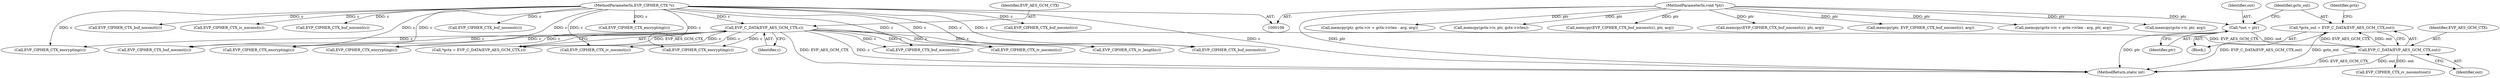 digraph "0_openssl_00d965474b22b54e4275232bc71ee0c699c5cd21_0@pointer" {
"1000532" [label="(Call,*gctx_out = EVP_C_DATA(EVP_AES_GCM_CTX,out))"];
"1000534" [label="(Call,EVP_C_DATA(EVP_AES_GCM_CTX,out))"];
"1000117" [label="(Call,EVP_C_DATA(EVP_AES_GCM_CTX,c))"];
"1000109" [label="(MethodParameterIn,EVP_CIPHER_CTX *c)"];
"1000528" [label="(Call,*out = ptr)"];
"1000112" [label="(MethodParameterIn,void *ptr)"];
"1000423" [label="(Call,EVP_CIPHER_CTX_encrypting(c))"];
"1000119" [label="(Identifier,c)"];
"1000138" [label="(Call,EVP_CIPHER_CTX_iv_length(c))"];
"1000532" [label="(Call,*gctx_out = EVP_C_DATA(EVP_AES_GCM_CTX,out))"];
"1000528" [label="(Call,*out = ptr)"];
"1000225" [label="(Call,EVP_CIPHER_CTX_encrypting(c))"];
"1000115" [label="(Call,*gctx = EVP_C_DATA(EVP_AES_GCM_CTX,c))"];
"1000481" [label="(Call,EVP_CIPHER_CTX_buf_noconst(c))"];
"1000315" [label="(Call,EVP_CIPHER_CTX_encrypting(c))"];
"1000498" [label="(Call,EVP_CIPHER_CTX_encrypting(c))"];
"1000465" [label="(Call,EVP_CIPHER_CTX_buf_noconst(c))"];
"1000109" [label="(MethodParameterIn,EVP_CIPHER_CTX *c)"];
"1000229" [label="(Call,memcpy(EVP_CIPHER_CTX_buf_noconst(c), ptr, arg))"];
"1000529" [label="(Identifier,out)"];
"1000536" [label="(Identifier,out)"];
"1000535" [label="(Identifier,EVP_AES_GCM_CTX)"];
"1000188" [label="(Call,EVP_CIPHER_CTX_iv_noconst(c))"];
"1000264" [label="(Call,EVP_CIPHER_CTX_buf_noconst(c))"];
"1000464" [label="(Call,memcpy(EVP_CIPHER_CTX_buf_noconst(c), ptr, arg))"];
"1000262" [label="(Call,memcpy(ptr, EVP_CIPHER_CTX_buf_noconst(c), arg))"];
"1000530" [label="(Identifier,ptr)"];
"1000230" [label="(Call,EVP_CIPHER_CTX_buf_noconst(c))"];
"1000572" [label="(Call,EVP_CIPHER_CTX_iv_noconst(c))"];
"1000614" [label="(MethodReturn,static int)"];
"1000427" [label="(Call,memcpy(gctx->iv + gctx->ivlen - arg, ptr, arg))"];
"1000307" [label="(Call,memcpy(gctx->iv, ptr, arg))"];
"1000533" [label="(Identifier,gctx_out)"];
"1000112" [label="(MethodParameterIn,void *ptr)"];
"1000526" [label="(Block,)"];
"1000534" [label="(Call,EVP_C_DATA(EVP_AES_GCM_CTX,out))"];
"1000488" [label="(Call,EVP_CIPHER_CTX_buf_noconst(c))"];
"1000253" [label="(Call,EVP_CIPHER_CTX_encrypting(c))"];
"1000505" [label="(Call,EVP_CIPHER_CTX_buf_noconst(c))"];
"1000380" [label="(Call,memcpy(ptr, gctx->iv + gctx->ivlen - arg, arg))"];
"1000540" [label="(Identifier,gctx)"];
"1000276" [label="(Call,memcpy(gctx->iv, ptr, gctx->ivlen))"];
"1000118" [label="(Identifier,EVP_AES_GCM_CTX)"];
"1000144" [label="(Call,EVP_CIPHER_CTX_iv_noconst(c))"];
"1000515" [label="(Call,EVP_CIPHER_CTX_buf_noconst(c))"];
"1000578" [label="(Call,EVP_CIPHER_CTX_iv_noconst(out))"];
"1000117" [label="(Call,EVP_C_DATA(EVP_AES_GCM_CTX,c))"];
"1000532" -> "1000526"  [label="AST: "];
"1000532" -> "1000534"  [label="CFG: "];
"1000533" -> "1000532"  [label="AST: "];
"1000534" -> "1000532"  [label="AST: "];
"1000540" -> "1000532"  [label="CFG: "];
"1000532" -> "1000614"  [label="DDG: gctx_out"];
"1000532" -> "1000614"  [label="DDG: EVP_C_DATA(EVP_AES_GCM_CTX,out)"];
"1000534" -> "1000532"  [label="DDG: EVP_AES_GCM_CTX"];
"1000534" -> "1000532"  [label="DDG: out"];
"1000534" -> "1000536"  [label="CFG: "];
"1000535" -> "1000534"  [label="AST: "];
"1000536" -> "1000534"  [label="AST: "];
"1000534" -> "1000614"  [label="DDG: out"];
"1000534" -> "1000614"  [label="DDG: EVP_AES_GCM_CTX"];
"1000117" -> "1000534"  [label="DDG: EVP_AES_GCM_CTX"];
"1000528" -> "1000534"  [label="DDG: out"];
"1000534" -> "1000578"  [label="DDG: out"];
"1000117" -> "1000115"  [label="AST: "];
"1000117" -> "1000119"  [label="CFG: "];
"1000118" -> "1000117"  [label="AST: "];
"1000119" -> "1000117"  [label="AST: "];
"1000115" -> "1000117"  [label="CFG: "];
"1000117" -> "1000614"  [label="DDG: EVP_AES_GCM_CTX"];
"1000117" -> "1000614"  [label="DDG: c"];
"1000117" -> "1000115"  [label="DDG: EVP_AES_GCM_CTX"];
"1000117" -> "1000115"  [label="DDG: c"];
"1000109" -> "1000117"  [label="DDG: c"];
"1000117" -> "1000138"  [label="DDG: c"];
"1000117" -> "1000188"  [label="DDG: c"];
"1000117" -> "1000225"  [label="DDG: c"];
"1000117" -> "1000230"  [label="DDG: c"];
"1000117" -> "1000253"  [label="DDG: c"];
"1000117" -> "1000264"  [label="DDG: c"];
"1000117" -> "1000315"  [label="DDG: c"];
"1000117" -> "1000423"  [label="DDG: c"];
"1000117" -> "1000465"  [label="DDG: c"];
"1000117" -> "1000572"  [label="DDG: c"];
"1000109" -> "1000108"  [label="AST: "];
"1000109" -> "1000614"  [label="DDG: c"];
"1000109" -> "1000138"  [label="DDG: c"];
"1000109" -> "1000144"  [label="DDG: c"];
"1000109" -> "1000188"  [label="DDG: c"];
"1000109" -> "1000225"  [label="DDG: c"];
"1000109" -> "1000230"  [label="DDG: c"];
"1000109" -> "1000253"  [label="DDG: c"];
"1000109" -> "1000264"  [label="DDG: c"];
"1000109" -> "1000315"  [label="DDG: c"];
"1000109" -> "1000423"  [label="DDG: c"];
"1000109" -> "1000465"  [label="DDG: c"];
"1000109" -> "1000481"  [label="DDG: c"];
"1000109" -> "1000488"  [label="DDG: c"];
"1000109" -> "1000498"  [label="DDG: c"];
"1000109" -> "1000505"  [label="DDG: c"];
"1000109" -> "1000515"  [label="DDG: c"];
"1000109" -> "1000572"  [label="DDG: c"];
"1000528" -> "1000526"  [label="AST: "];
"1000528" -> "1000530"  [label="CFG: "];
"1000529" -> "1000528"  [label="AST: "];
"1000530" -> "1000528"  [label="AST: "];
"1000533" -> "1000528"  [label="CFG: "];
"1000528" -> "1000614"  [label="DDG: ptr"];
"1000112" -> "1000528"  [label="DDG: ptr"];
"1000112" -> "1000108"  [label="AST: "];
"1000112" -> "1000614"  [label="DDG: ptr"];
"1000112" -> "1000229"  [label="DDG: ptr"];
"1000112" -> "1000262"  [label="DDG: ptr"];
"1000112" -> "1000276"  [label="DDG: ptr"];
"1000112" -> "1000307"  [label="DDG: ptr"];
"1000112" -> "1000380"  [label="DDG: ptr"];
"1000112" -> "1000427"  [label="DDG: ptr"];
"1000112" -> "1000464"  [label="DDG: ptr"];
}
